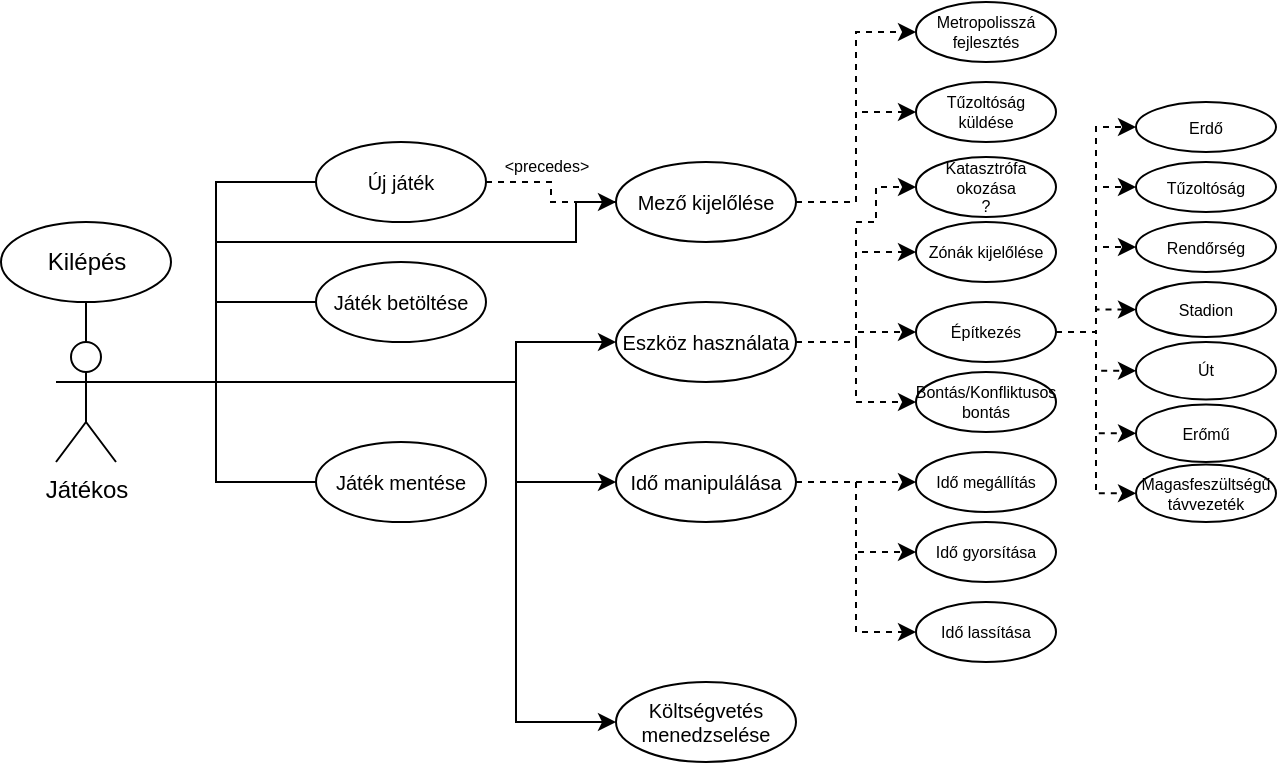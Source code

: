 <mxfile version="20.5.0" type="device"><diagram id="Y_uhQW4EmpZoQ1kmTym6" name="1 oldal"><mxGraphModel dx="760" dy="394" grid="1" gridSize="10" guides="1" tooltips="1" connect="1" arrows="1" fold="1" page="1" pageScale="1" pageWidth="827" pageHeight="1169" math="0" shadow="0"><root><mxCell id="0"/><mxCell id="1" parent="0"/><mxCell id="DrlSBT0uIW3xYWJ6lu_l-5" style="edgeStyle=orthogonalEdgeStyle;rounded=0;orthogonalLoop=1;jettySize=auto;html=1;entryX=0.5;entryY=1;entryDx=0;entryDy=0;endArrow=none;endFill=0;" edge="1" parent="1" source="DrlSBT0uIW3xYWJ6lu_l-1" target="DrlSBT0uIW3xYWJ6lu_l-2"><mxGeometry relative="1" as="geometry"/></mxCell><mxCell id="DrlSBT0uIW3xYWJ6lu_l-7" style="rounded=0;orthogonalLoop=1;jettySize=auto;html=1;entryX=0;entryY=0.5;entryDx=0;entryDy=0;endArrow=none;endFill=0;edgeStyle=orthogonalEdgeStyle;" edge="1" parent="1" source="DrlSBT0uIW3xYWJ6lu_l-1" target="DrlSBT0uIW3xYWJ6lu_l-6"><mxGeometry relative="1" as="geometry"><Array as="points"><mxPoint x="200" y="280"/><mxPoint x="200" y="180"/></Array></mxGeometry></mxCell><mxCell id="DrlSBT0uIW3xYWJ6lu_l-9" style="rounded=0;orthogonalLoop=1;jettySize=auto;html=1;entryX=0;entryY=0.5;entryDx=0;entryDy=0;endArrow=none;endFill=0;edgeStyle=orthogonalEdgeStyle;exitX=1;exitY=0.333;exitDx=0;exitDy=0;exitPerimeter=0;" edge="1" parent="1" source="DrlSBT0uIW3xYWJ6lu_l-1" target="DrlSBT0uIW3xYWJ6lu_l-8"><mxGeometry relative="1" as="geometry"/></mxCell><mxCell id="DrlSBT0uIW3xYWJ6lu_l-11" style="rounded=0;orthogonalLoop=1;jettySize=auto;html=1;entryX=0;entryY=0.5;entryDx=0;entryDy=0;endArrow=none;endFill=0;edgeStyle=orthogonalEdgeStyle;" edge="1" parent="1" source="DrlSBT0uIW3xYWJ6lu_l-1" target="DrlSBT0uIW3xYWJ6lu_l-10"><mxGeometry relative="1" as="geometry"><Array as="points"><mxPoint x="200" y="280"/><mxPoint x="200" y="330"/></Array></mxGeometry></mxCell><mxCell id="DrlSBT0uIW3xYWJ6lu_l-23" value="" style="edgeStyle=orthogonalEdgeStyle;rounded=0;orthogonalLoop=1;jettySize=auto;html=1;fontSize=8;endArrow=classic;endFill=1;entryX=0;entryY=0.5;entryDx=0;entryDy=0;" edge="1" parent="1" source="DrlSBT0uIW3xYWJ6lu_l-1" target="DrlSBT0uIW3xYWJ6lu_l-22"><mxGeometry relative="1" as="geometry"><Array as="points"><mxPoint x="350" y="280"/><mxPoint x="350" y="260"/></Array></mxGeometry></mxCell><mxCell id="DrlSBT0uIW3xYWJ6lu_l-28" value="" style="edgeStyle=orthogonalEdgeStyle;rounded=0;orthogonalLoop=1;jettySize=auto;html=1;fontSize=8;endArrow=classic;endFill=1;" edge="1" parent="1" source="DrlSBT0uIW3xYWJ6lu_l-1" target="DrlSBT0uIW3xYWJ6lu_l-27"><mxGeometry relative="1" as="geometry"><Array as="points"><mxPoint x="350" y="280"/><mxPoint x="350" y="330"/></Array></mxGeometry></mxCell><mxCell id="DrlSBT0uIW3xYWJ6lu_l-48" style="edgeStyle=orthogonalEdgeStyle;rounded=0;orthogonalLoop=1;jettySize=auto;html=1;entryX=0;entryY=0.5;entryDx=0;entryDy=0;fontSize=8;endArrow=classic;endFill=1;" edge="1" parent="1" source="DrlSBT0uIW3xYWJ6lu_l-1" target="DrlSBT0uIW3xYWJ6lu_l-47"><mxGeometry relative="1" as="geometry"><Array as="points"><mxPoint x="350" y="280"/><mxPoint x="350" y="450"/></Array></mxGeometry></mxCell><mxCell id="DrlSBT0uIW3xYWJ6lu_l-1" value="Játékos" style="shape=umlActor;verticalLabelPosition=bottom;verticalAlign=top;html=1;" vertex="1" parent="1"><mxGeometry x="120" y="260" width="30" height="60" as="geometry"/></mxCell><mxCell id="DrlSBT0uIW3xYWJ6lu_l-2" value="Kilépés" style="ellipse;whiteSpace=wrap;html=1;" vertex="1" parent="1"><mxGeometry x="92.5" y="200" width="85" height="40" as="geometry"/></mxCell><mxCell id="DrlSBT0uIW3xYWJ6lu_l-18" value="" style="edgeStyle=orthogonalEdgeStyle;rounded=0;orthogonalLoop=1;jettySize=auto;html=1;dashed=1;endArrow=classic;endFill=1;" edge="1" parent="1" source="DrlSBT0uIW3xYWJ6lu_l-6" target="DrlSBT0uIW3xYWJ6lu_l-17"><mxGeometry relative="1" as="geometry"/></mxCell><mxCell id="DrlSBT0uIW3xYWJ6lu_l-6" value="Új játék" style="ellipse;whiteSpace=wrap;html=1;fontSize=10;" vertex="1" parent="1"><mxGeometry x="250" y="160" width="85" height="40" as="geometry"/></mxCell><mxCell id="DrlSBT0uIW3xYWJ6lu_l-8" value="Játék betöltése" style="ellipse;whiteSpace=wrap;html=1;fontSize=10;" vertex="1" parent="1"><mxGeometry x="250" y="220" width="85" height="40" as="geometry"/></mxCell><mxCell id="DrlSBT0uIW3xYWJ6lu_l-10" value="Játék mentése" style="ellipse;whiteSpace=wrap;html=1;fontSize=10;" vertex="1" parent="1"><mxGeometry x="250" y="310" width="85" height="40" as="geometry"/></mxCell><mxCell id="DrlSBT0uIW3xYWJ6lu_l-13" style="rounded=0;orthogonalLoop=1;jettySize=auto;html=1;entryX=0;entryY=0.5;entryDx=0;entryDy=0;endArrow=none;endFill=0;exitX=1;exitY=0.333;exitDx=0;exitDy=0;exitPerimeter=0;edgeStyle=orthogonalEdgeStyle;" edge="1" parent="1" source="DrlSBT0uIW3xYWJ6lu_l-1" target="DrlSBT0uIW3xYWJ6lu_l-17"><mxGeometry relative="1" as="geometry"><mxPoint x="200" y="340.004" as="sourcePoint"/><mxPoint x="371" y="180" as="targetPoint"/><Array as="points"><mxPoint x="200" y="280"/><mxPoint x="200" y="210"/><mxPoint x="380" y="210"/></Array></mxGeometry></mxCell><mxCell id="DrlSBT0uIW3xYWJ6lu_l-52" value="" style="edgeStyle=orthogonalEdgeStyle;rounded=0;orthogonalLoop=1;jettySize=auto;html=1;dashed=1;fontSize=8;endArrow=classic;endFill=1;entryX=0;entryY=0.5;entryDx=0;entryDy=0;" edge="1" parent="1" source="DrlSBT0uIW3xYWJ6lu_l-17" target="DrlSBT0uIW3xYWJ6lu_l-51"><mxGeometry relative="1" as="geometry"><Array as="points"><mxPoint x="520" y="190"/><mxPoint x="520" y="145"/></Array></mxGeometry></mxCell><mxCell id="DrlSBT0uIW3xYWJ6lu_l-65" style="edgeStyle=orthogonalEdgeStyle;rounded=0;orthogonalLoop=1;jettySize=auto;html=1;entryX=0;entryY=0.5;entryDx=0;entryDy=0;dashed=1;fontSize=8;endArrow=classic;endFill=1;" edge="1" parent="1" source="DrlSBT0uIW3xYWJ6lu_l-17" target="DrlSBT0uIW3xYWJ6lu_l-64"><mxGeometry relative="1" as="geometry"/></mxCell><mxCell id="DrlSBT0uIW3xYWJ6lu_l-17" value="Mező kijelőlése" style="ellipse;whiteSpace=wrap;html=1;fontSize=10;" vertex="1" parent="1"><mxGeometry x="400" y="170" width="90" height="40" as="geometry"/></mxCell><mxCell id="DrlSBT0uIW3xYWJ6lu_l-19" value="&amp;lt;precedes&amp;gt;" style="text;html=1;strokeColor=none;fillColor=none;align=center;verticalAlign=middle;whiteSpace=wrap;rounded=0;fontSize=8;" vertex="1" parent="1"><mxGeometry x="343" y="167" width="45" height="10" as="geometry"/></mxCell><mxCell id="DrlSBT0uIW3xYWJ6lu_l-38" value="" style="edgeStyle=orthogonalEdgeStyle;rounded=0;orthogonalLoop=1;jettySize=auto;html=1;dashed=1;fontSize=8;endArrow=classic;endFill=1;" edge="1" parent="1" source="DrlSBT0uIW3xYWJ6lu_l-22" target="DrlSBT0uIW3xYWJ6lu_l-37"><mxGeometry relative="1" as="geometry"><Array as="points"><mxPoint x="520" y="260"/><mxPoint x="520" y="215"/></Array></mxGeometry></mxCell><mxCell id="DrlSBT0uIW3xYWJ6lu_l-40" value="" style="edgeStyle=orthogonalEdgeStyle;rounded=0;orthogonalLoop=1;jettySize=auto;html=1;dashed=1;fontSize=8;endArrow=classic;endFill=1;" edge="1" parent="1" source="DrlSBT0uIW3xYWJ6lu_l-22" target="DrlSBT0uIW3xYWJ6lu_l-39"><mxGeometry relative="1" as="geometry"/></mxCell><mxCell id="DrlSBT0uIW3xYWJ6lu_l-61" style="edgeStyle=orthogonalEdgeStyle;rounded=0;orthogonalLoop=1;jettySize=auto;html=1;entryX=0;entryY=0.5;entryDx=0;entryDy=0;dashed=1;fontSize=8;endArrow=classic;endFill=1;" edge="1" parent="1" source="DrlSBT0uIW3xYWJ6lu_l-22" target="DrlSBT0uIW3xYWJ6lu_l-59"><mxGeometry relative="1" as="geometry"/></mxCell><mxCell id="DrlSBT0uIW3xYWJ6lu_l-63" style="edgeStyle=orthogonalEdgeStyle;rounded=0;orthogonalLoop=1;jettySize=auto;html=1;entryX=0;entryY=0.5;entryDx=0;entryDy=0;dashed=1;fontSize=8;endArrow=classic;endFill=1;" edge="1" parent="1" source="DrlSBT0uIW3xYWJ6lu_l-22" target="DrlSBT0uIW3xYWJ6lu_l-62"><mxGeometry relative="1" as="geometry"><Array as="points"><mxPoint x="520" y="260"/><mxPoint x="520" y="200"/><mxPoint x="530" y="200"/><mxPoint x="530" y="183"/></Array></mxGeometry></mxCell><mxCell id="DrlSBT0uIW3xYWJ6lu_l-22" value="Eszköz használata" style="ellipse;whiteSpace=wrap;html=1;verticalAlign=middle;align=center;fontSize=10;" vertex="1" parent="1"><mxGeometry x="400" y="240" width="90" height="40" as="geometry"/></mxCell><mxCell id="DrlSBT0uIW3xYWJ6lu_l-31" style="edgeStyle=orthogonalEdgeStyle;rounded=0;orthogonalLoop=1;jettySize=auto;html=1;fontSize=8;endArrow=classic;endFill=1;dashed=1;" edge="1" parent="1" source="DrlSBT0uIW3xYWJ6lu_l-27" target="DrlSBT0uIW3xYWJ6lu_l-30"><mxGeometry relative="1" as="geometry"/></mxCell><mxCell id="DrlSBT0uIW3xYWJ6lu_l-33" value="" style="edgeStyle=orthogonalEdgeStyle;rounded=0;orthogonalLoop=1;jettySize=auto;html=1;fontSize=8;endArrow=classic;endFill=1;dashed=1;" edge="1" parent="1" source="DrlSBT0uIW3xYWJ6lu_l-27" target="DrlSBT0uIW3xYWJ6lu_l-32"><mxGeometry relative="1" as="geometry"/></mxCell><mxCell id="DrlSBT0uIW3xYWJ6lu_l-35" value="" style="edgeStyle=orthogonalEdgeStyle;rounded=0;orthogonalLoop=1;jettySize=auto;html=1;fontSize=8;endArrow=classic;endFill=1;entryX=0;entryY=0.5;entryDx=0;entryDy=0;exitX=1;exitY=0.5;exitDx=0;exitDy=0;dashed=1;" edge="1" parent="1" source="DrlSBT0uIW3xYWJ6lu_l-27" target="DrlSBT0uIW3xYWJ6lu_l-34"><mxGeometry relative="1" as="geometry"><Array as="points"><mxPoint x="520" y="330"/><mxPoint x="520" y="405"/></Array></mxGeometry></mxCell><mxCell id="DrlSBT0uIW3xYWJ6lu_l-27" value="Idő manipulálása" style="ellipse;whiteSpace=wrap;html=1;verticalAlign=middle;fontSize=10;" vertex="1" parent="1"><mxGeometry x="400" y="310" width="90" height="40" as="geometry"/></mxCell><mxCell id="DrlSBT0uIW3xYWJ6lu_l-30" value="Idő megállítás" style="ellipse;whiteSpace=wrap;html=1;verticalAlign=middle;fontSize=8;" vertex="1" parent="1"><mxGeometry x="550" y="315" width="70" height="30" as="geometry"/></mxCell><mxCell id="DrlSBT0uIW3xYWJ6lu_l-32" value="Idő gyorsítása" style="ellipse;whiteSpace=wrap;html=1;verticalAlign=middle;fontSize=8;" vertex="1" parent="1"><mxGeometry x="550" y="350" width="70" height="30" as="geometry"/></mxCell><mxCell id="DrlSBT0uIW3xYWJ6lu_l-34" value="Idő lassítása" style="ellipse;whiteSpace=wrap;html=1;verticalAlign=middle;fontSize=8;" vertex="1" parent="1"><mxGeometry x="550" y="390" width="70" height="30" as="geometry"/></mxCell><mxCell id="DrlSBT0uIW3xYWJ6lu_l-37" value="Zónák kijelőlése" style="ellipse;whiteSpace=wrap;html=1;fontSize=8;" vertex="1" parent="1"><mxGeometry x="550" y="200" width="70" height="30" as="geometry"/></mxCell><mxCell id="DrlSBT0uIW3xYWJ6lu_l-42" value="" style="edgeStyle=orthogonalEdgeStyle;rounded=0;orthogonalLoop=1;jettySize=auto;html=1;dashed=1;fontSize=8;endArrow=classic;endFill=1;entryX=0;entryY=0.5;entryDx=0;entryDy=0;" edge="1" parent="1" source="DrlSBT0uIW3xYWJ6lu_l-39" target="DrlSBT0uIW3xYWJ6lu_l-41"><mxGeometry relative="1" as="geometry"/></mxCell><mxCell id="DrlSBT0uIW3xYWJ6lu_l-44" value="" style="edgeStyle=orthogonalEdgeStyle;rounded=0;orthogonalLoop=1;jettySize=auto;html=1;dashed=1;fontSize=8;endArrow=classic;endFill=1;" edge="1" parent="1" source="DrlSBT0uIW3xYWJ6lu_l-39" target="DrlSBT0uIW3xYWJ6lu_l-43"><mxGeometry relative="1" as="geometry"/></mxCell><mxCell id="DrlSBT0uIW3xYWJ6lu_l-46" value="" style="edgeStyle=orthogonalEdgeStyle;rounded=0;orthogonalLoop=1;jettySize=auto;html=1;dashed=1;fontSize=8;endArrow=classic;endFill=1;" edge="1" parent="1" source="DrlSBT0uIW3xYWJ6lu_l-39" target="DrlSBT0uIW3xYWJ6lu_l-45"><mxGeometry relative="1" as="geometry"/></mxCell><mxCell id="DrlSBT0uIW3xYWJ6lu_l-50" value="" style="edgeStyle=orthogonalEdgeStyle;rounded=0;orthogonalLoop=1;jettySize=auto;html=1;fontSize=8;endArrow=classic;endFill=1;entryX=0;entryY=0.5;entryDx=0;entryDy=0;dashed=1;" edge="1" parent="1" source="DrlSBT0uIW3xYWJ6lu_l-39" target="DrlSBT0uIW3xYWJ6lu_l-49"><mxGeometry relative="1" as="geometry"/></mxCell><mxCell id="DrlSBT0uIW3xYWJ6lu_l-54" style="edgeStyle=orthogonalEdgeStyle;rounded=0;orthogonalLoop=1;jettySize=auto;html=1;entryX=0;entryY=0.5;entryDx=0;entryDy=0;dashed=1;fontSize=8;endArrow=classic;endFill=1;" edge="1" parent="1" source="DrlSBT0uIW3xYWJ6lu_l-39" target="DrlSBT0uIW3xYWJ6lu_l-53"><mxGeometry relative="1" as="geometry"/></mxCell><mxCell id="DrlSBT0uIW3xYWJ6lu_l-56" style="edgeStyle=orthogonalEdgeStyle;rounded=0;orthogonalLoop=1;jettySize=auto;html=1;entryX=0;entryY=0.5;entryDx=0;entryDy=0;dashed=1;fontSize=8;endArrow=classic;endFill=1;" edge="1" parent="1" source="DrlSBT0uIW3xYWJ6lu_l-39" target="DrlSBT0uIW3xYWJ6lu_l-55"><mxGeometry relative="1" as="geometry"/></mxCell><mxCell id="DrlSBT0uIW3xYWJ6lu_l-58" style="edgeStyle=orthogonalEdgeStyle;rounded=0;orthogonalLoop=1;jettySize=auto;html=1;entryX=0;entryY=0.5;entryDx=0;entryDy=0;dashed=1;fontSize=8;endArrow=classic;endFill=1;" edge="1" parent="1" source="DrlSBT0uIW3xYWJ6lu_l-39" target="DrlSBT0uIW3xYWJ6lu_l-57"><mxGeometry relative="1" as="geometry"/></mxCell><mxCell id="DrlSBT0uIW3xYWJ6lu_l-39" value="Építkezés" style="ellipse;whiteSpace=wrap;html=1;fontSize=8;" vertex="1" parent="1"><mxGeometry x="550" y="240" width="70" height="30" as="geometry"/></mxCell><mxCell id="DrlSBT0uIW3xYWJ6lu_l-41" value="Rendőrség" style="ellipse;whiteSpace=wrap;html=1;fontSize=8;" vertex="1" parent="1"><mxGeometry x="660" y="200" width="70" height="25" as="geometry"/></mxCell><mxCell id="DrlSBT0uIW3xYWJ6lu_l-43" value="Stadion" style="ellipse;whiteSpace=wrap;html=1;fontSize=8;" vertex="1" parent="1"><mxGeometry x="660" y="230" width="70" height="27.5" as="geometry"/></mxCell><mxCell id="DrlSBT0uIW3xYWJ6lu_l-45" value="Út" style="ellipse;whiteSpace=wrap;html=1;fontSize=8;" vertex="1" parent="1"><mxGeometry x="660" y="260" width="70" height="28.75" as="geometry"/></mxCell><mxCell id="DrlSBT0uIW3xYWJ6lu_l-47" value="Költségvetés menedzselése" style="ellipse;whiteSpace=wrap;html=1;verticalAlign=middle;align=center;fontSize=10;" vertex="1" parent="1"><mxGeometry x="400" y="430" width="90" height="40" as="geometry"/></mxCell><mxCell id="DrlSBT0uIW3xYWJ6lu_l-49" value="Tűzoltóság" style="ellipse;whiteSpace=wrap;html=1;fontSize=8;" vertex="1" parent="1"><mxGeometry x="660" y="170" width="70" height="25" as="geometry"/></mxCell><mxCell id="DrlSBT0uIW3xYWJ6lu_l-51" value="Tűzoltóság küldése" style="ellipse;whiteSpace=wrap;html=1;fontSize=8;" vertex="1" parent="1"><mxGeometry x="550" y="130" width="70" height="30" as="geometry"/></mxCell><mxCell id="DrlSBT0uIW3xYWJ6lu_l-53" value="Erőmű" style="ellipse;whiteSpace=wrap;html=1;fontSize=8;" vertex="1" parent="1"><mxGeometry x="660" y="291.25" width="70" height="28.75" as="geometry"/></mxCell><mxCell id="DrlSBT0uIW3xYWJ6lu_l-55" value="&lt;div&gt;Magasfeszültségű&lt;/div&gt;&lt;div&gt;távvezeték&lt;/div&gt;" style="ellipse;whiteSpace=wrap;html=1;fontSize=8;" vertex="1" parent="1"><mxGeometry x="660" y="321.25" width="70" height="28.75" as="geometry"/></mxCell><mxCell id="DrlSBT0uIW3xYWJ6lu_l-57" value="Erdő" style="ellipse;whiteSpace=wrap;html=1;fontSize=8;" vertex="1" parent="1"><mxGeometry x="660" y="140" width="70" height="25" as="geometry"/></mxCell><mxCell id="DrlSBT0uIW3xYWJ6lu_l-59" value="Bontás/Konfliktusos bontás" style="ellipse;whiteSpace=wrap;html=1;fontSize=8;" vertex="1" parent="1"><mxGeometry x="550" y="275" width="70" height="30" as="geometry"/></mxCell><mxCell id="DrlSBT0uIW3xYWJ6lu_l-62" value="&lt;div&gt;Katasztrófa okozása&lt;/div&gt;&lt;div&gt;?&lt;br&gt;&lt;/div&gt;" style="ellipse;whiteSpace=wrap;html=1;fontSize=8;" vertex="1" parent="1"><mxGeometry x="550" y="167.5" width="70" height="30" as="geometry"/></mxCell><mxCell id="DrlSBT0uIW3xYWJ6lu_l-64" value="&lt;div&gt;Metropolisszá&lt;/div&gt;&lt;div&gt;fejlesztés&lt;br&gt;&lt;/div&gt;" style="ellipse;whiteSpace=wrap;html=1;fontSize=8;" vertex="1" parent="1"><mxGeometry x="550" y="90" width="70" height="30" as="geometry"/></mxCell></root></mxGraphModel></diagram></mxfile>